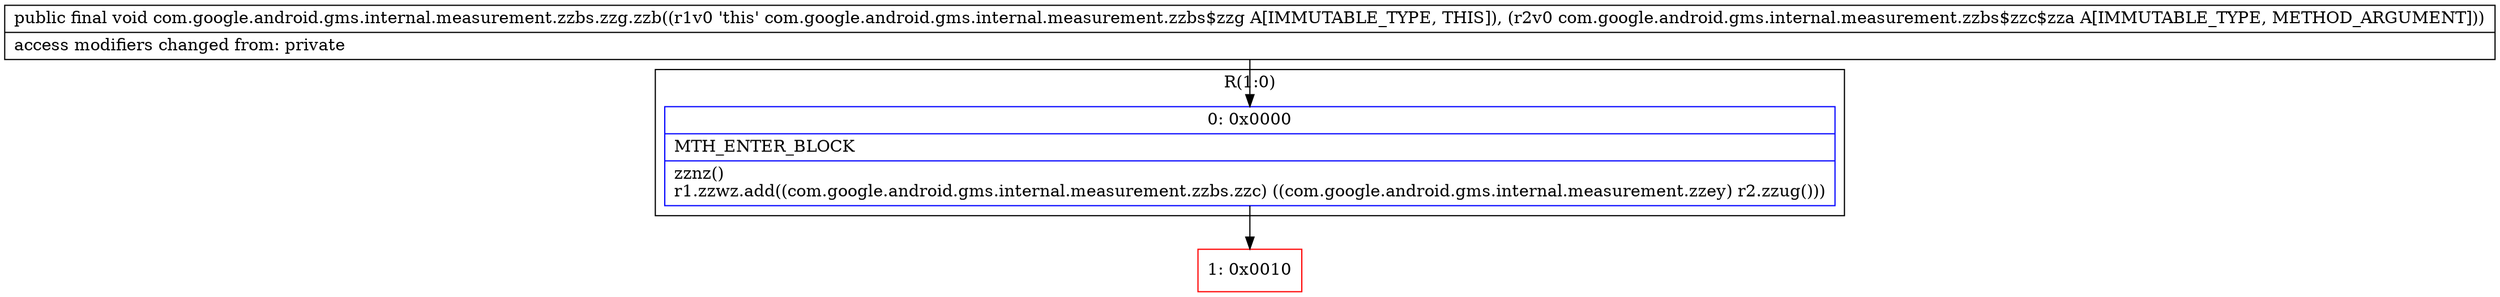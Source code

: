 digraph "CFG forcom.google.android.gms.internal.measurement.zzbs.zzg.zzb(Lcom\/google\/android\/gms\/internal\/measurement\/zzbs$zzc$zza;)V" {
subgraph cluster_Region_2067476246 {
label = "R(1:0)";
node [shape=record,color=blue];
Node_0 [shape=record,label="{0\:\ 0x0000|MTH_ENTER_BLOCK\l|zznz()\lr1.zzwz.add((com.google.android.gms.internal.measurement.zzbs.zzc) ((com.google.android.gms.internal.measurement.zzey) r2.zzug()))\l}"];
}
Node_1 [shape=record,color=red,label="{1\:\ 0x0010}"];
MethodNode[shape=record,label="{public final void com.google.android.gms.internal.measurement.zzbs.zzg.zzb((r1v0 'this' com.google.android.gms.internal.measurement.zzbs$zzg A[IMMUTABLE_TYPE, THIS]), (r2v0 com.google.android.gms.internal.measurement.zzbs$zzc$zza A[IMMUTABLE_TYPE, METHOD_ARGUMENT]))  | access modifiers changed from: private\l}"];
MethodNode -> Node_0;
Node_0 -> Node_1;
}

